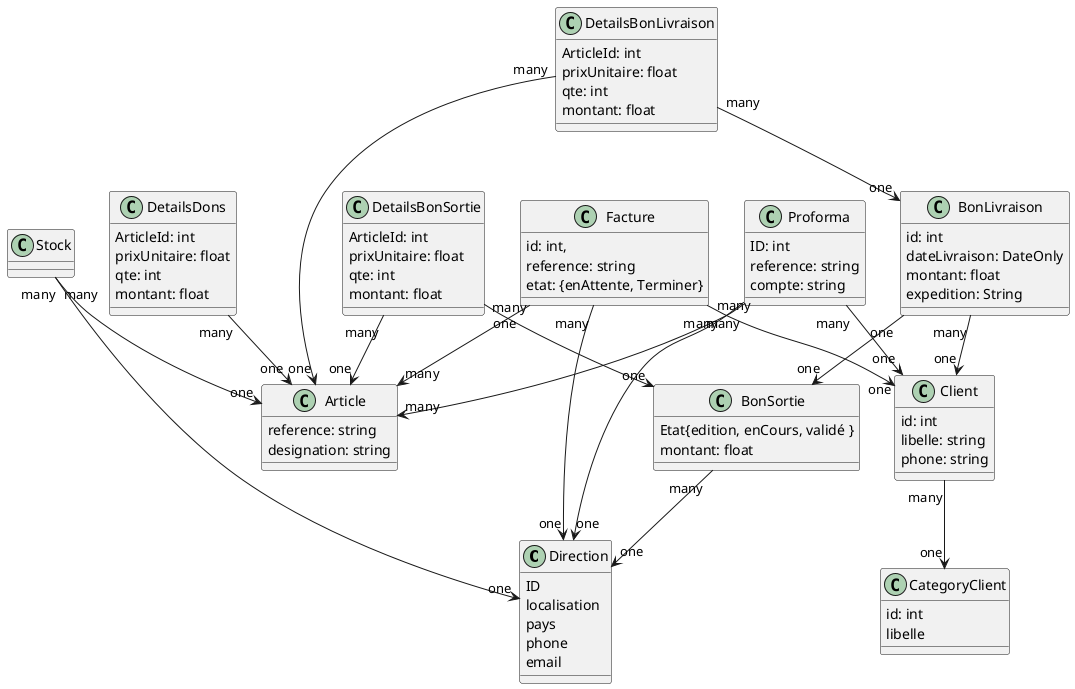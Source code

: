 @startuml
class Direction{
{field} ID
{field} localisation
{field} pays
{field} phone
{field} email
}

class Proforma{
{field} ID: int
{field} reference: string
{field} compte: string
}

class Client{
{field} id: int
{field} libelle: string
{field} phone: string
}

class CategoryClient{
{field} id: int
{field} libelle
}

class BonSortie{
{field} Etat{edition, enCours, validé }
{field}  montant: float
}

class BonLivraison{
{field}  id: int
{field}  dateLivraison: DateOnly
{field} montant: float
{field}  expedition: String
}

class Facture {
    {field} id: int,
    {field} reference: string
    {field} etat: {enAttente, Terminer}
}

class DetailsBonSortie{
{field}  ArticleId: int
{field}  prixUnitaire: float
{field}  qte: int
{field}  montant: float
}

class DetailsBonLivraison{
{field}  ArticleId: int
{field}  prixUnitaire: float
{field}  qte: int
{field}  montant: float
}




class DetailsDons{
{field}  ArticleId: int
{field}  prixUnitaire: float
{field}  qte: int
{field}  montant: float
}

class Article{
{field} reference: string
{field} designation: string
}

Class Stock {

}



DetailsBonLivraison "many" --> "one" BonLivraison
DetailsBonLivraison "many" --> "one" Article
BonLivraison "many" --> "one" Client
BonLivraison "one" --> "one" BonSortie

BonSortie "many" --> "one" Direction

DetailsBonSortie "many" --> "one" BonSortie
DetailsBonSortie "many" --> "one" Article

DetailsDons "many" --> "one" Article



Stock "many" --> "one" Article
Stock "many" --> "one" Direction

Facture "one" --> "many" Article
Facture "many" --> "one" Client
Facture "many" --> "one" Direction

Proforma "many" --> "one" Direction
Proforma "many" --> "one" Client
Proforma "many" --> "many" Article


Client "many" --> "one" CategoryClient


@enduml